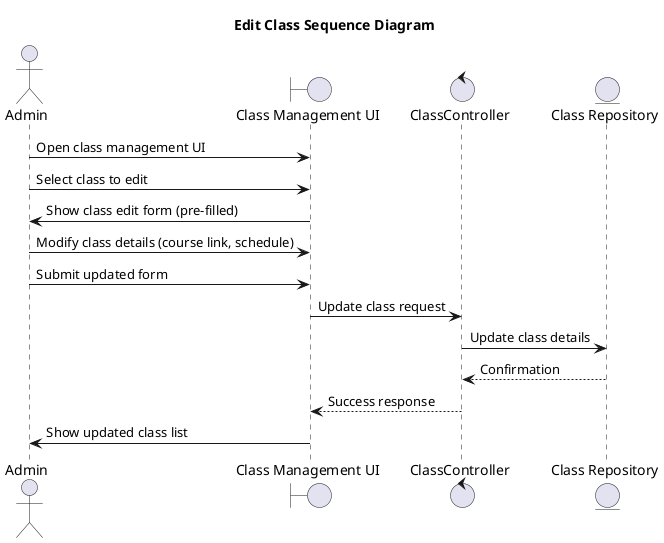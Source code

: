 @startuml EditClass
title Edit Class Sequence Diagram

actor Admin
boundary "Class Management UI"
control "ClassController"
entity "Class Repository"

Admin -> "Class Management UI" : Open class management UI
Admin -> "Class Management UI" : Select class to edit
"Class Management UI" -> Admin : Show class edit form (pre-filled)
Admin -> "Class Management UI" : Modify class details (course link, schedule)
Admin -> "Class Management UI" : Submit updated form
"Class Management UI" -> "ClassController" : Update class request
"ClassController" -> "Class Repository" : Update class details
"Class Repository" --> "ClassController" : Confirmation
"ClassController" --> "Class Management UI" : Success response
"Class Management UI" -> Admin : Show updated class list

@enduml
